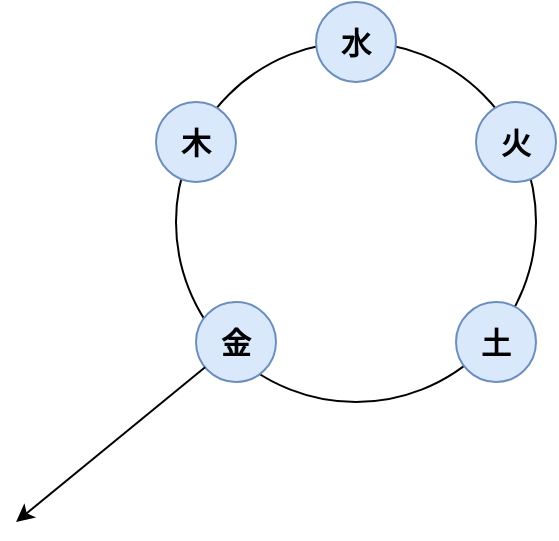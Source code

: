 <mxfile version="24.3.1" type="github">
  <diagram name="第 1 页" id="XPfG3ImSLs2NGyLwPtg8">
    <mxGraphModel dx="1114" dy="592" grid="1" gridSize="10" guides="1" tooltips="1" connect="1" arrows="1" fold="1" page="1" pageScale="1" pageWidth="827" pageHeight="1169" math="0" shadow="0">
      <root>
        <mxCell id="0" />
        <mxCell id="1" parent="0" />
        <mxCell id="sqsLwtyC1Nj7BQoVnkVW-17" value="" style="ellipse;whiteSpace=wrap;html=1;aspect=fixed;" vertex="1" parent="1">
          <mxGeometry x="280" y="160" width="180" height="180" as="geometry" />
        </mxCell>
        <mxCell id="sqsLwtyC1Nj7BQoVnkVW-3" value="火" style="ellipse;whiteSpace=wrap;html=1;aspect=fixed;fontSize=15;fillColor=#dae8fc;strokeColor=#6c8ebf;fontStyle=1" vertex="1" parent="1">
          <mxGeometry x="430" y="190" width="40" height="40" as="geometry" />
        </mxCell>
        <mxCell id="sqsLwtyC1Nj7BQoVnkVW-4" value="木" style="ellipse;whiteSpace=wrap;html=1;aspect=fixed;fontSize=15;fillColor=#dae8fc;strokeColor=#6c8ebf;fontStyle=1" vertex="1" parent="1">
          <mxGeometry x="270" y="190" width="40" height="40" as="geometry" />
        </mxCell>
        <mxCell id="sqsLwtyC1Nj7BQoVnkVW-5" value="水" style="ellipse;whiteSpace=wrap;html=1;aspect=fixed;fontSize=15;fillColor=#dae8fc;strokeColor=#6c8ebf;fontStyle=1" vertex="1" parent="1">
          <mxGeometry x="350" y="140" width="40" height="40" as="geometry" />
        </mxCell>
        <mxCell id="sqsLwtyC1Nj7BQoVnkVW-6" value="金" style="ellipse;whiteSpace=wrap;html=1;aspect=fixed;fontSize=15;fillColor=#dae8fc;strokeColor=#6c8ebf;fontStyle=1" vertex="1" parent="1">
          <mxGeometry x="290" y="290" width="40" height="40" as="geometry" />
        </mxCell>
        <mxCell id="sqsLwtyC1Nj7BQoVnkVW-12" value="土" style="ellipse;whiteSpace=wrap;html=1;aspect=fixed;fontSize=15;fillColor=#dae8fc;strokeColor=#6c8ebf;fontStyle=1" vertex="1" parent="1">
          <mxGeometry x="420" y="290" width="40" height="40" as="geometry" />
        </mxCell>
        <mxCell id="sqsLwtyC1Nj7BQoVnkVW-18" value="" style="endArrow=classic;html=1;rounded=0;" edge="1" parent="1" source="sqsLwtyC1Nj7BQoVnkVW-6">
          <mxGeometry width="50" height="50" relative="1" as="geometry">
            <mxPoint x="150" y="450" as="sourcePoint" />
            <mxPoint x="200" y="400" as="targetPoint" />
          </mxGeometry>
        </mxCell>
      </root>
    </mxGraphModel>
  </diagram>
</mxfile>
